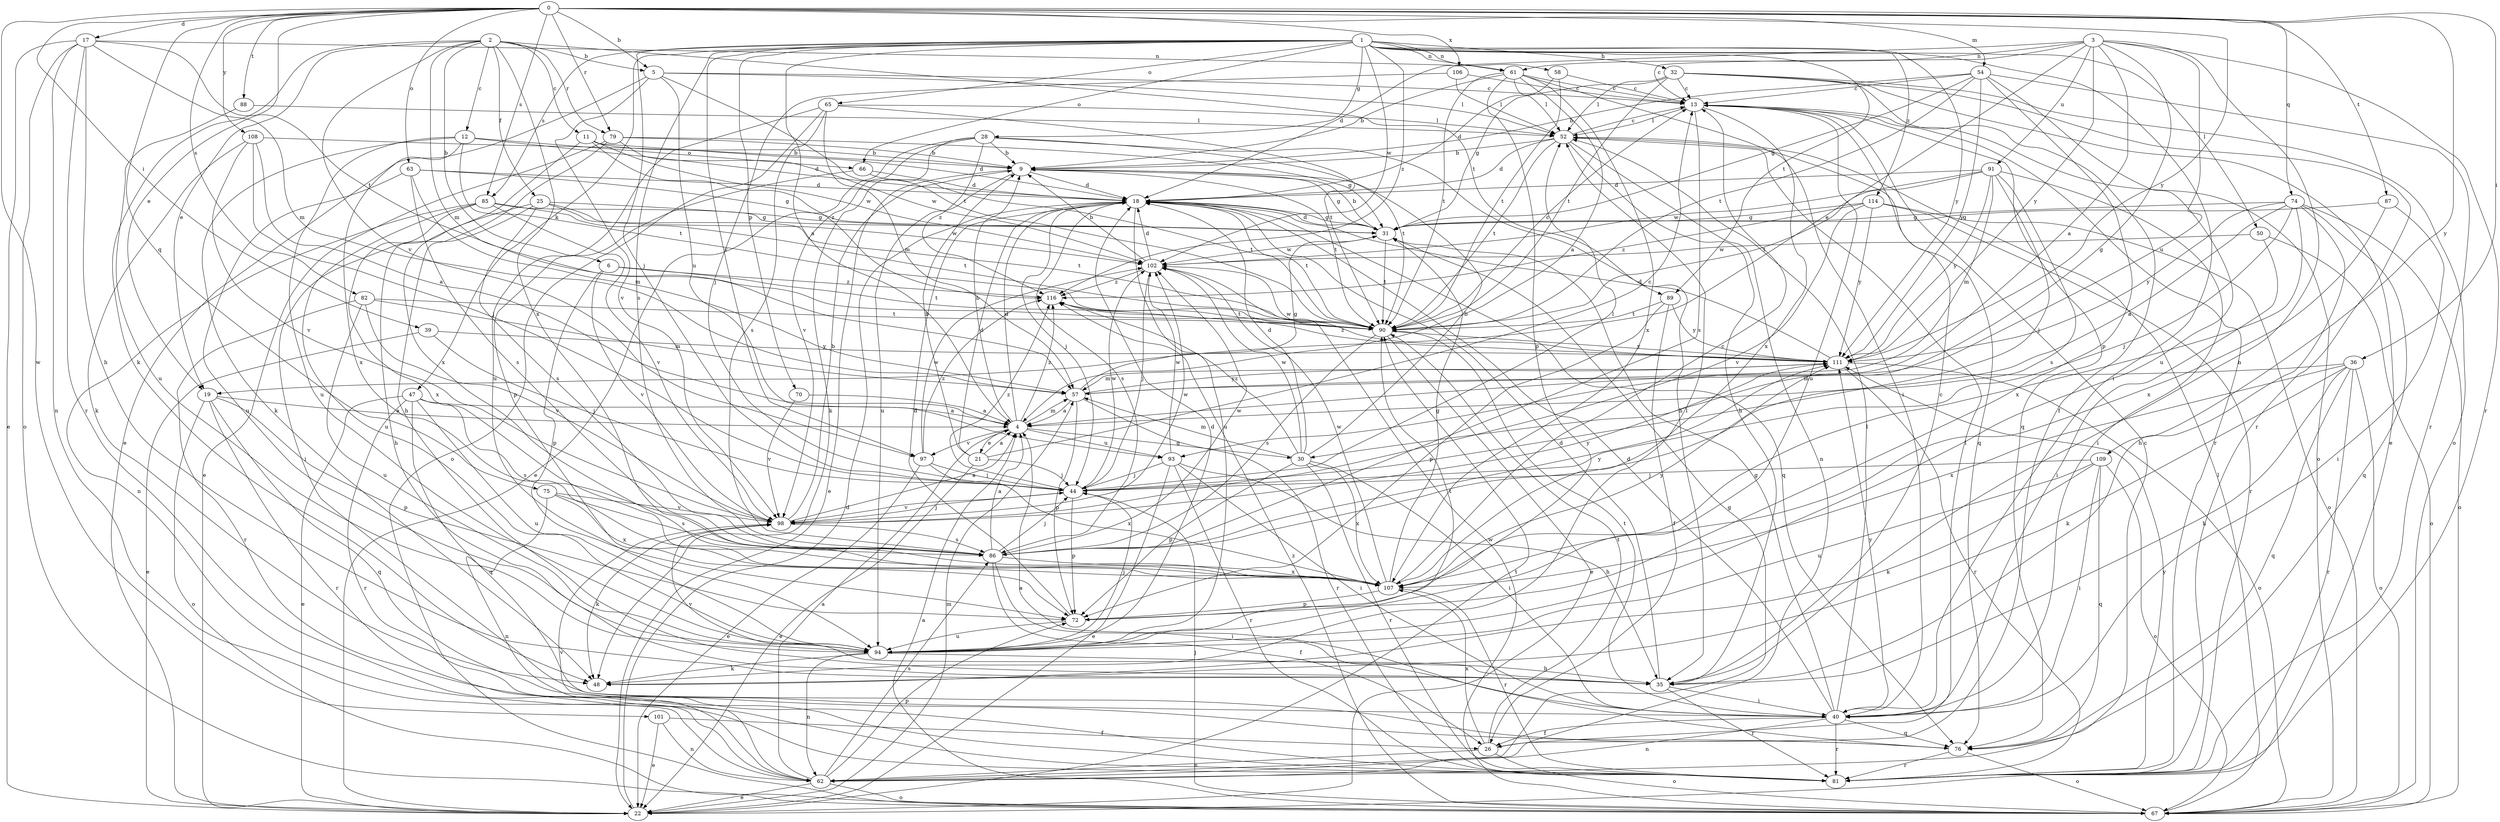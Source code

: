 strict digraph  {
0;
1;
2;
3;
4;
5;
6;
9;
11;
12;
13;
17;
18;
19;
21;
22;
25;
26;
28;
30;
31;
32;
35;
36;
39;
40;
44;
47;
48;
50;
52;
54;
57;
58;
61;
62;
63;
65;
66;
67;
70;
72;
74;
75;
76;
79;
81;
82;
85;
86;
87;
88;
89;
90;
91;
93;
94;
97;
98;
101;
102;
106;
107;
108;
109;
111;
114;
116;
0 -> 5  [label=b];
0 -> 17  [label=d];
0 -> 19  [label=e];
0 -> 36  [label=i];
0 -> 39  [label=i];
0 -> 54  [label=m];
0 -> 63  [label=o];
0 -> 74  [label=q];
0 -> 75  [label=q];
0 -> 79  [label=r];
0 -> 82  [label=s];
0 -> 85  [label=s];
0 -> 87  [label=t];
0 -> 88  [label=t];
0 -> 101  [label=w];
0 -> 106  [label=x];
0 -> 108  [label=y];
0 -> 109  [label=y];
0 -> 111  [label=y];
1 -> 4  [label=a];
1 -> 28  [label=g];
1 -> 32  [label=h];
1 -> 40  [label=i];
1 -> 44  [label=j];
1 -> 47  [label=k];
1 -> 50  [label=l];
1 -> 58  [label=n];
1 -> 61  [label=n];
1 -> 65  [label=o];
1 -> 66  [label=o];
1 -> 70  [label=p];
1 -> 85  [label=s];
1 -> 86  [label=s];
1 -> 89  [label=t];
1 -> 97  [label=v];
1 -> 102  [label=w];
1 -> 111  [label=y];
1 -> 114  [label=z];
1 -> 116  [label=z];
2 -> 5  [label=b];
2 -> 6  [label=b];
2 -> 11  [label=c];
2 -> 12  [label=c];
2 -> 19  [label=e];
2 -> 25  [label=f];
2 -> 48  [label=k];
2 -> 57  [label=m];
2 -> 79  [label=r];
2 -> 89  [label=t];
2 -> 97  [label=v];
2 -> 107  [label=x];
3 -> 4  [label=a];
3 -> 13  [label=c];
3 -> 18  [label=d];
3 -> 19  [label=e];
3 -> 30  [label=g];
3 -> 35  [label=h];
3 -> 61  [label=n];
3 -> 81  [label=r];
3 -> 91  [label=u];
3 -> 93  [label=u];
3 -> 111  [label=y];
4 -> 9  [label=b];
4 -> 18  [label=d];
4 -> 21  [label=e];
4 -> 30  [label=g];
4 -> 57  [label=m];
4 -> 93  [label=u];
4 -> 97  [label=v];
4 -> 116  [label=z];
5 -> 13  [label=c];
5 -> 22  [label=e];
5 -> 52  [label=l];
5 -> 90  [label=t];
5 -> 93  [label=u];
5 -> 98  [label=v];
6 -> 72  [label=p];
6 -> 90  [label=t];
6 -> 98  [label=v];
6 -> 116  [label=z];
9 -> 18  [label=d];
9 -> 22  [label=e];
9 -> 31  [label=g];
9 -> 90  [label=t];
9 -> 94  [label=u];
11 -> 9  [label=b];
11 -> 18  [label=d];
11 -> 102  [label=w];
11 -> 107  [label=x];
11 -> 116  [label=z];
12 -> 18  [label=d];
12 -> 48  [label=k];
12 -> 66  [label=o];
12 -> 90  [label=t];
12 -> 94  [label=u];
12 -> 107  [label=x];
13 -> 52  [label=l];
13 -> 67  [label=o];
13 -> 76  [label=q];
13 -> 81  [label=r];
13 -> 86  [label=s];
13 -> 94  [label=u];
13 -> 107  [label=x];
17 -> 22  [label=e];
17 -> 35  [label=h];
17 -> 57  [label=m];
17 -> 61  [label=n];
17 -> 62  [label=n];
17 -> 67  [label=o];
17 -> 81  [label=r];
17 -> 90  [label=t];
18 -> 31  [label=g];
18 -> 44  [label=j];
18 -> 76  [label=q];
18 -> 86  [label=s];
18 -> 90  [label=t];
18 -> 94  [label=u];
19 -> 4  [label=a];
19 -> 67  [label=o];
19 -> 72  [label=p];
19 -> 76  [label=q];
19 -> 81  [label=r];
21 -> 4  [label=a];
21 -> 9  [label=b];
21 -> 13  [label=c];
21 -> 18  [label=d];
21 -> 22  [label=e];
21 -> 44  [label=j];
22 -> 18  [label=d];
22 -> 57  [label=m];
22 -> 90  [label=t];
25 -> 31  [label=g];
25 -> 35  [label=h];
25 -> 40  [label=i];
25 -> 86  [label=s];
25 -> 90  [label=t];
25 -> 102  [label=w];
26 -> 52  [label=l];
26 -> 62  [label=n];
26 -> 67  [label=o];
26 -> 90  [label=t];
26 -> 107  [label=x];
28 -> 9  [label=b];
28 -> 22  [label=e];
28 -> 35  [label=h];
28 -> 48  [label=k];
28 -> 90  [label=t];
28 -> 98  [label=v];
28 -> 116  [label=z];
30 -> 9  [label=b];
30 -> 18  [label=d];
30 -> 40  [label=i];
30 -> 57  [label=m];
30 -> 72  [label=p];
30 -> 81  [label=r];
30 -> 102  [label=w];
30 -> 107  [label=x];
30 -> 116  [label=z];
31 -> 9  [label=b];
31 -> 18  [label=d];
31 -> 90  [label=t];
31 -> 102  [label=w];
32 -> 13  [label=c];
32 -> 22  [label=e];
32 -> 26  [label=f];
32 -> 31  [label=g];
32 -> 52  [label=l];
32 -> 67  [label=o];
32 -> 81  [label=r];
32 -> 90  [label=t];
35 -> 13  [label=c];
35 -> 18  [label=d];
35 -> 40  [label=i];
35 -> 81  [label=r];
35 -> 98  [label=v];
36 -> 35  [label=h];
36 -> 48  [label=k];
36 -> 57  [label=m];
36 -> 67  [label=o];
36 -> 76  [label=q];
36 -> 81  [label=r];
36 -> 107  [label=x];
39 -> 22  [label=e];
39 -> 44  [label=j];
39 -> 111  [label=y];
40 -> 18  [label=d];
40 -> 26  [label=f];
40 -> 31  [label=g];
40 -> 52  [label=l];
40 -> 62  [label=n];
40 -> 76  [label=q];
40 -> 81  [label=r];
40 -> 90  [label=t];
40 -> 111  [label=y];
44 -> 52  [label=l];
44 -> 72  [label=p];
44 -> 98  [label=v];
44 -> 102  [label=w];
44 -> 116  [label=z];
47 -> 4  [label=a];
47 -> 22  [label=e];
47 -> 76  [label=q];
47 -> 81  [label=r];
47 -> 86  [label=s];
47 -> 94  [label=u];
48 -> 52  [label=l];
50 -> 40  [label=i];
50 -> 67  [label=o];
50 -> 102  [label=w];
52 -> 9  [label=b];
52 -> 13  [label=c];
52 -> 18  [label=d];
52 -> 35  [label=h];
52 -> 62  [label=n];
52 -> 76  [label=q];
52 -> 90  [label=t];
54 -> 9  [label=b];
54 -> 13  [label=c];
54 -> 31  [label=g];
54 -> 72  [label=p];
54 -> 81  [label=r];
54 -> 90  [label=t];
54 -> 94  [label=u];
54 -> 111  [label=y];
57 -> 4  [label=a];
57 -> 31  [label=g];
57 -> 72  [label=p];
57 -> 81  [label=r];
57 -> 111  [label=y];
58 -> 13  [label=c];
58 -> 18  [label=d];
58 -> 90  [label=t];
61 -> 4  [label=a];
61 -> 9  [label=b];
61 -> 13  [label=c];
61 -> 40  [label=i];
61 -> 52  [label=l];
61 -> 72  [label=p];
61 -> 90  [label=t];
61 -> 107  [label=x];
62 -> 4  [label=a];
62 -> 13  [label=c];
62 -> 22  [label=e];
62 -> 31  [label=g];
62 -> 67  [label=o];
62 -> 72  [label=p];
62 -> 86  [label=s];
62 -> 98  [label=v];
63 -> 18  [label=d];
63 -> 31  [label=g];
63 -> 57  [label=m];
63 -> 86  [label=s];
63 -> 94  [label=u];
65 -> 52  [label=l];
65 -> 57  [label=m];
65 -> 67  [label=o];
65 -> 86  [label=s];
65 -> 90  [label=t];
65 -> 94  [label=u];
66 -> 18  [label=d];
66 -> 72  [label=p];
66 -> 90  [label=t];
67 -> 4  [label=a];
67 -> 44  [label=j];
67 -> 52  [label=l];
67 -> 102  [label=w];
67 -> 116  [label=z];
70 -> 4  [label=a];
70 -> 98  [label=v];
72 -> 18  [label=d];
72 -> 94  [label=u];
74 -> 4  [label=a];
74 -> 31  [label=g];
74 -> 35  [label=h];
74 -> 44  [label=j];
74 -> 67  [label=o];
74 -> 76  [label=q];
74 -> 107  [label=x];
74 -> 111  [label=y];
75 -> 62  [label=n];
75 -> 86  [label=s];
75 -> 98  [label=v];
75 -> 107  [label=x];
76 -> 4  [label=a];
76 -> 67  [label=o];
76 -> 81  [label=r];
79 -> 9  [label=b];
79 -> 22  [label=e];
79 -> 31  [label=g];
79 -> 35  [label=h];
79 -> 102  [label=w];
81 -> 111  [label=y];
82 -> 57  [label=m];
82 -> 81  [label=r];
82 -> 90  [label=t];
82 -> 94  [label=u];
82 -> 98  [label=v];
85 -> 31  [label=g];
85 -> 62  [label=n];
85 -> 90  [label=t];
85 -> 94  [label=u];
85 -> 98  [label=v];
85 -> 107  [label=x];
86 -> 4  [label=a];
86 -> 26  [label=f];
86 -> 40  [label=i];
86 -> 44  [label=j];
86 -> 102  [label=w];
86 -> 107  [label=x];
86 -> 111  [label=y];
87 -> 31  [label=g];
87 -> 40  [label=i];
87 -> 107  [label=x];
88 -> 52  [label=l];
88 -> 94  [label=u];
89 -> 26  [label=f];
89 -> 72  [label=p];
89 -> 90  [label=t];
89 -> 111  [label=y];
90 -> 13  [label=c];
90 -> 22  [label=e];
90 -> 86  [label=s];
90 -> 111  [label=y];
91 -> 18  [label=d];
91 -> 40  [label=i];
91 -> 44  [label=j];
91 -> 57  [label=m];
91 -> 86  [label=s];
91 -> 90  [label=t];
91 -> 102  [label=w];
91 -> 111  [label=y];
93 -> 22  [label=e];
93 -> 35  [label=h];
93 -> 40  [label=i];
93 -> 44  [label=j];
93 -> 81  [label=r];
93 -> 102  [label=w];
94 -> 18  [label=d];
94 -> 35  [label=h];
94 -> 44  [label=j];
94 -> 48  [label=k];
94 -> 62  [label=n];
94 -> 90  [label=t];
97 -> 22  [label=e];
97 -> 44  [label=j];
97 -> 102  [label=w];
97 -> 107  [label=x];
97 -> 116  [label=z];
98 -> 4  [label=a];
98 -> 9  [label=b];
98 -> 44  [label=j];
98 -> 48  [label=k];
98 -> 86  [label=s];
98 -> 102  [label=w];
98 -> 111  [label=y];
101 -> 22  [label=e];
101 -> 26  [label=f];
101 -> 62  [label=n];
102 -> 9  [label=b];
102 -> 18  [label=d];
102 -> 44  [label=j];
102 -> 116  [label=z];
106 -> 13  [label=c];
106 -> 44  [label=j];
106 -> 52  [label=l];
107 -> 13  [label=c];
107 -> 31  [label=g];
107 -> 72  [label=p];
107 -> 81  [label=r];
107 -> 102  [label=w];
107 -> 111  [label=y];
108 -> 4  [label=a];
108 -> 9  [label=b];
108 -> 44  [label=j];
108 -> 48  [label=k];
108 -> 98  [label=v];
109 -> 40  [label=i];
109 -> 44  [label=j];
109 -> 48  [label=k];
109 -> 67  [label=o];
109 -> 76  [label=q];
109 -> 94  [label=u];
111 -> 18  [label=d];
111 -> 57  [label=m];
111 -> 67  [label=o];
111 -> 81  [label=r];
111 -> 102  [label=w];
111 -> 116  [label=z];
114 -> 31  [label=g];
114 -> 67  [label=o];
114 -> 81  [label=r];
114 -> 98  [label=v];
114 -> 111  [label=y];
114 -> 116  [label=z];
116 -> 90  [label=t];
}
